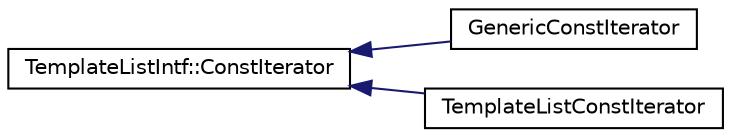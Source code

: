 digraph "Graphical Class Hierarchy"
{
 // INTERACTIVE_SVG=YES
 // LATEX_PDF_SIZE
  edge [fontname="Helvetica",fontsize="10",labelfontname="Helvetica",labelfontsize="10"];
  node [fontname="Helvetica",fontsize="10",shape=record];
  rankdir="LR";
  Node0 [label="TemplateListIntf::ConstIterator",height=0.2,width=0.4,color="black", fillcolor="white", style="filled",URL="$d8/d23/class_template_list_intf_1_1_const_iterator.html",tooltip="Abstract interface for a iterator of a list."];
  Node0 -> Node1 [dir="back",color="midnightblue",fontsize="10",style="solid",fontname="Helvetica"];
  Node1 [label="GenericConstIterator",height=0.2,width=0.4,color="black", fillcolor="white", style="filled",URL="$df/d6e/class_generic_const_iterator.html",tooltip="Template List iterator support."];
  Node0 -> Node2 [dir="back",color="midnightblue",fontsize="10",style="solid",fontname="Helvetica"];
  Node2 [label="TemplateListConstIterator",height=0.2,width=0.4,color="black", fillcolor="white", style="filled",URL="$d5/df0/class_template_list_const_iterator.html",tooltip=" "];
}
